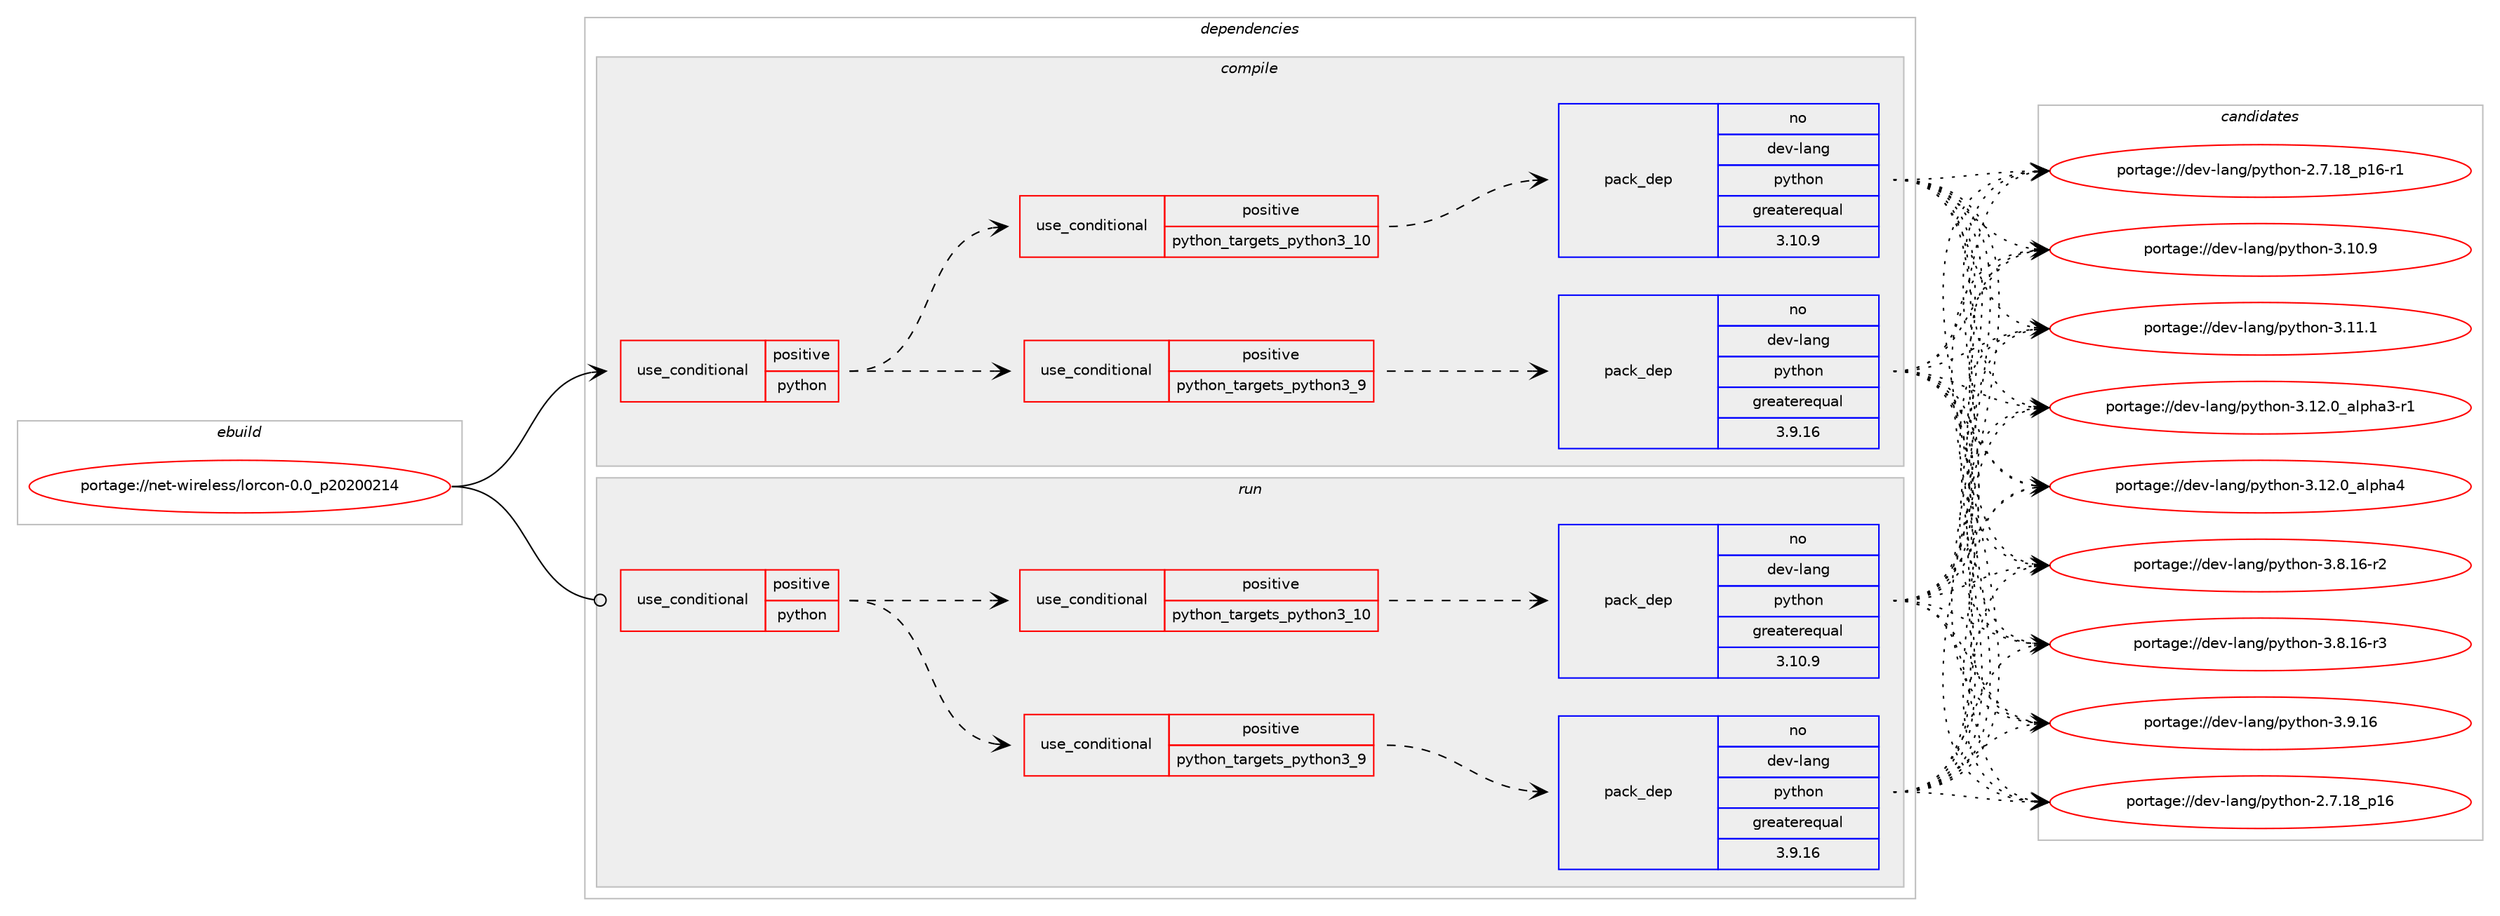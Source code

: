 digraph prolog {

# *************
# Graph options
# *************

newrank=true;
concentrate=true;
compound=true;
graph [rankdir=LR,fontname=Helvetica,fontsize=10,ranksep=1.5];#, ranksep=2.5, nodesep=0.2];
edge  [arrowhead=vee];
node  [fontname=Helvetica,fontsize=10];

# **********
# The ebuild
# **********

subgraph cluster_leftcol {
color=gray;
rank=same;
label=<<i>ebuild</i>>;
id [label="portage://net-wireless/lorcon-0.0_p20200214", color=red, width=4, href="../net-wireless/lorcon-0.0_p20200214.svg"];
}

# ****************
# The dependencies
# ****************

subgraph cluster_midcol {
color=gray;
label=<<i>dependencies</i>>;
subgraph cluster_compile {
fillcolor="#eeeeee";
style=filled;
label=<<i>compile</i>>;
subgraph cond939 {
dependency1548 [label=<<TABLE BORDER="0" CELLBORDER="1" CELLSPACING="0" CELLPADDING="4"><TR><TD ROWSPAN="3" CELLPADDING="10">use_conditional</TD></TR><TR><TD>positive</TD></TR><TR><TD>python</TD></TR></TABLE>>, shape=none, color=red];
subgraph cond940 {
dependency1549 [label=<<TABLE BORDER="0" CELLBORDER="1" CELLSPACING="0" CELLPADDING="4"><TR><TD ROWSPAN="3" CELLPADDING="10">use_conditional</TD></TR><TR><TD>positive</TD></TR><TR><TD>python_targets_python3_9</TD></TR></TABLE>>, shape=none, color=red];
subgraph pack578 {
dependency1550 [label=<<TABLE BORDER="0" CELLBORDER="1" CELLSPACING="0" CELLPADDING="4" WIDTH="220"><TR><TD ROWSPAN="6" CELLPADDING="30">pack_dep</TD></TR><TR><TD WIDTH="110">no</TD></TR><TR><TD>dev-lang</TD></TR><TR><TD>python</TD></TR><TR><TD>greaterequal</TD></TR><TR><TD>3.9.16</TD></TR></TABLE>>, shape=none, color=blue];
}
dependency1549:e -> dependency1550:w [weight=20,style="dashed",arrowhead="vee"];
}
dependency1548:e -> dependency1549:w [weight=20,style="dashed",arrowhead="vee"];
subgraph cond941 {
dependency1551 [label=<<TABLE BORDER="0" CELLBORDER="1" CELLSPACING="0" CELLPADDING="4"><TR><TD ROWSPAN="3" CELLPADDING="10">use_conditional</TD></TR><TR><TD>positive</TD></TR><TR><TD>python_targets_python3_10</TD></TR></TABLE>>, shape=none, color=red];
subgraph pack579 {
dependency1552 [label=<<TABLE BORDER="0" CELLBORDER="1" CELLSPACING="0" CELLPADDING="4" WIDTH="220"><TR><TD ROWSPAN="6" CELLPADDING="30">pack_dep</TD></TR><TR><TD WIDTH="110">no</TD></TR><TR><TD>dev-lang</TD></TR><TR><TD>python</TD></TR><TR><TD>greaterequal</TD></TR><TR><TD>3.10.9</TD></TR></TABLE>>, shape=none, color=blue];
}
dependency1551:e -> dependency1552:w [weight=20,style="dashed",arrowhead="vee"];
}
dependency1548:e -> dependency1551:w [weight=20,style="dashed",arrowhead="vee"];
}
id:e -> dependency1548:w [weight=20,style="solid",arrowhead="vee"];
# *** BEGIN UNKNOWN DEPENDENCY TYPE (TODO) ***
# id -> package_dependency(portage://net-wireless/lorcon-0.0_p20200214,install,no,dev-libs,libnl,none,[,,],[slot(3),equal],[])
# *** END UNKNOWN DEPENDENCY TYPE (TODO) ***

# *** BEGIN UNKNOWN DEPENDENCY TYPE (TODO) ***
# id -> package_dependency(portage://net-wireless/lorcon-0.0_p20200214,install,no,net-libs,libpcap,none,[,,],[],[])
# *** END UNKNOWN DEPENDENCY TYPE (TODO) ***

}
subgraph cluster_compileandrun {
fillcolor="#eeeeee";
style=filled;
label=<<i>compile and run</i>>;
}
subgraph cluster_run {
fillcolor="#eeeeee";
style=filled;
label=<<i>run</i>>;
subgraph cond942 {
dependency1553 [label=<<TABLE BORDER="0" CELLBORDER="1" CELLSPACING="0" CELLPADDING="4"><TR><TD ROWSPAN="3" CELLPADDING="10">use_conditional</TD></TR><TR><TD>positive</TD></TR><TR><TD>python</TD></TR></TABLE>>, shape=none, color=red];
subgraph cond943 {
dependency1554 [label=<<TABLE BORDER="0" CELLBORDER="1" CELLSPACING="0" CELLPADDING="4"><TR><TD ROWSPAN="3" CELLPADDING="10">use_conditional</TD></TR><TR><TD>positive</TD></TR><TR><TD>python_targets_python3_9</TD></TR></TABLE>>, shape=none, color=red];
subgraph pack580 {
dependency1555 [label=<<TABLE BORDER="0" CELLBORDER="1" CELLSPACING="0" CELLPADDING="4" WIDTH="220"><TR><TD ROWSPAN="6" CELLPADDING="30">pack_dep</TD></TR><TR><TD WIDTH="110">no</TD></TR><TR><TD>dev-lang</TD></TR><TR><TD>python</TD></TR><TR><TD>greaterequal</TD></TR><TR><TD>3.9.16</TD></TR></TABLE>>, shape=none, color=blue];
}
dependency1554:e -> dependency1555:w [weight=20,style="dashed",arrowhead="vee"];
}
dependency1553:e -> dependency1554:w [weight=20,style="dashed",arrowhead="vee"];
subgraph cond944 {
dependency1556 [label=<<TABLE BORDER="0" CELLBORDER="1" CELLSPACING="0" CELLPADDING="4"><TR><TD ROWSPAN="3" CELLPADDING="10">use_conditional</TD></TR><TR><TD>positive</TD></TR><TR><TD>python_targets_python3_10</TD></TR></TABLE>>, shape=none, color=red];
subgraph pack581 {
dependency1557 [label=<<TABLE BORDER="0" CELLBORDER="1" CELLSPACING="0" CELLPADDING="4" WIDTH="220"><TR><TD ROWSPAN="6" CELLPADDING="30">pack_dep</TD></TR><TR><TD WIDTH="110">no</TD></TR><TR><TD>dev-lang</TD></TR><TR><TD>python</TD></TR><TR><TD>greaterequal</TD></TR><TR><TD>3.10.9</TD></TR></TABLE>>, shape=none, color=blue];
}
dependency1556:e -> dependency1557:w [weight=20,style="dashed",arrowhead="vee"];
}
dependency1553:e -> dependency1556:w [weight=20,style="dashed",arrowhead="vee"];
}
id:e -> dependency1553:w [weight=20,style="solid",arrowhead="odot"];
# *** BEGIN UNKNOWN DEPENDENCY TYPE (TODO) ***
# id -> package_dependency(portage://net-wireless/lorcon-0.0_p20200214,run,no,dev-libs,libnl,none,[,,],[slot(3),equal],[])
# *** END UNKNOWN DEPENDENCY TYPE (TODO) ***

# *** BEGIN UNKNOWN DEPENDENCY TYPE (TODO) ***
# id -> package_dependency(portage://net-wireless/lorcon-0.0_p20200214,run,no,net-libs,libpcap,none,[,,],[],[])
# *** END UNKNOWN DEPENDENCY TYPE (TODO) ***

}
}

# **************
# The candidates
# **************

subgraph cluster_choices {
rank=same;
color=gray;
label=<<i>candidates</i>>;

subgraph choice578 {
color=black;
nodesep=1;
choice10010111845108971101034711212111610411111045504655464956951124954 [label="portage://dev-lang/python-2.7.18_p16", color=red, width=4,href="../dev-lang/python-2.7.18_p16.svg"];
choice100101118451089711010347112121116104111110455046554649569511249544511449 [label="portage://dev-lang/python-2.7.18_p16-r1", color=red, width=4,href="../dev-lang/python-2.7.18_p16-r1.svg"];
choice10010111845108971101034711212111610411111045514649484657 [label="portage://dev-lang/python-3.10.9", color=red, width=4,href="../dev-lang/python-3.10.9.svg"];
choice10010111845108971101034711212111610411111045514649494649 [label="portage://dev-lang/python-3.11.1", color=red, width=4,href="../dev-lang/python-3.11.1.svg"];
choice10010111845108971101034711212111610411111045514649504648959710811210497514511449 [label="portage://dev-lang/python-3.12.0_alpha3-r1", color=red, width=4,href="../dev-lang/python-3.12.0_alpha3-r1.svg"];
choice1001011184510897110103471121211161041111104551464950464895971081121049752 [label="portage://dev-lang/python-3.12.0_alpha4", color=red, width=4,href="../dev-lang/python-3.12.0_alpha4.svg"];
choice100101118451089711010347112121116104111110455146564649544511450 [label="portage://dev-lang/python-3.8.16-r2", color=red, width=4,href="../dev-lang/python-3.8.16-r2.svg"];
choice100101118451089711010347112121116104111110455146564649544511451 [label="portage://dev-lang/python-3.8.16-r3", color=red, width=4,href="../dev-lang/python-3.8.16-r3.svg"];
choice10010111845108971101034711212111610411111045514657464954 [label="portage://dev-lang/python-3.9.16", color=red, width=4,href="../dev-lang/python-3.9.16.svg"];
dependency1550:e -> choice10010111845108971101034711212111610411111045504655464956951124954:w [style=dotted,weight="100"];
dependency1550:e -> choice100101118451089711010347112121116104111110455046554649569511249544511449:w [style=dotted,weight="100"];
dependency1550:e -> choice10010111845108971101034711212111610411111045514649484657:w [style=dotted,weight="100"];
dependency1550:e -> choice10010111845108971101034711212111610411111045514649494649:w [style=dotted,weight="100"];
dependency1550:e -> choice10010111845108971101034711212111610411111045514649504648959710811210497514511449:w [style=dotted,weight="100"];
dependency1550:e -> choice1001011184510897110103471121211161041111104551464950464895971081121049752:w [style=dotted,weight="100"];
dependency1550:e -> choice100101118451089711010347112121116104111110455146564649544511450:w [style=dotted,weight="100"];
dependency1550:e -> choice100101118451089711010347112121116104111110455146564649544511451:w [style=dotted,weight="100"];
dependency1550:e -> choice10010111845108971101034711212111610411111045514657464954:w [style=dotted,weight="100"];
}
subgraph choice579 {
color=black;
nodesep=1;
choice10010111845108971101034711212111610411111045504655464956951124954 [label="portage://dev-lang/python-2.7.18_p16", color=red, width=4,href="../dev-lang/python-2.7.18_p16.svg"];
choice100101118451089711010347112121116104111110455046554649569511249544511449 [label="portage://dev-lang/python-2.7.18_p16-r1", color=red, width=4,href="../dev-lang/python-2.7.18_p16-r1.svg"];
choice10010111845108971101034711212111610411111045514649484657 [label="portage://dev-lang/python-3.10.9", color=red, width=4,href="../dev-lang/python-3.10.9.svg"];
choice10010111845108971101034711212111610411111045514649494649 [label="portage://dev-lang/python-3.11.1", color=red, width=4,href="../dev-lang/python-3.11.1.svg"];
choice10010111845108971101034711212111610411111045514649504648959710811210497514511449 [label="portage://dev-lang/python-3.12.0_alpha3-r1", color=red, width=4,href="../dev-lang/python-3.12.0_alpha3-r1.svg"];
choice1001011184510897110103471121211161041111104551464950464895971081121049752 [label="portage://dev-lang/python-3.12.0_alpha4", color=red, width=4,href="../dev-lang/python-3.12.0_alpha4.svg"];
choice100101118451089711010347112121116104111110455146564649544511450 [label="portage://dev-lang/python-3.8.16-r2", color=red, width=4,href="../dev-lang/python-3.8.16-r2.svg"];
choice100101118451089711010347112121116104111110455146564649544511451 [label="portage://dev-lang/python-3.8.16-r3", color=red, width=4,href="../dev-lang/python-3.8.16-r3.svg"];
choice10010111845108971101034711212111610411111045514657464954 [label="portage://dev-lang/python-3.9.16", color=red, width=4,href="../dev-lang/python-3.9.16.svg"];
dependency1552:e -> choice10010111845108971101034711212111610411111045504655464956951124954:w [style=dotted,weight="100"];
dependency1552:e -> choice100101118451089711010347112121116104111110455046554649569511249544511449:w [style=dotted,weight="100"];
dependency1552:e -> choice10010111845108971101034711212111610411111045514649484657:w [style=dotted,weight="100"];
dependency1552:e -> choice10010111845108971101034711212111610411111045514649494649:w [style=dotted,weight="100"];
dependency1552:e -> choice10010111845108971101034711212111610411111045514649504648959710811210497514511449:w [style=dotted,weight="100"];
dependency1552:e -> choice1001011184510897110103471121211161041111104551464950464895971081121049752:w [style=dotted,weight="100"];
dependency1552:e -> choice100101118451089711010347112121116104111110455146564649544511450:w [style=dotted,weight="100"];
dependency1552:e -> choice100101118451089711010347112121116104111110455146564649544511451:w [style=dotted,weight="100"];
dependency1552:e -> choice10010111845108971101034711212111610411111045514657464954:w [style=dotted,weight="100"];
}
subgraph choice580 {
color=black;
nodesep=1;
choice10010111845108971101034711212111610411111045504655464956951124954 [label="portage://dev-lang/python-2.7.18_p16", color=red, width=4,href="../dev-lang/python-2.7.18_p16.svg"];
choice100101118451089711010347112121116104111110455046554649569511249544511449 [label="portage://dev-lang/python-2.7.18_p16-r1", color=red, width=4,href="../dev-lang/python-2.7.18_p16-r1.svg"];
choice10010111845108971101034711212111610411111045514649484657 [label="portage://dev-lang/python-3.10.9", color=red, width=4,href="../dev-lang/python-3.10.9.svg"];
choice10010111845108971101034711212111610411111045514649494649 [label="portage://dev-lang/python-3.11.1", color=red, width=4,href="../dev-lang/python-3.11.1.svg"];
choice10010111845108971101034711212111610411111045514649504648959710811210497514511449 [label="portage://dev-lang/python-3.12.0_alpha3-r1", color=red, width=4,href="../dev-lang/python-3.12.0_alpha3-r1.svg"];
choice1001011184510897110103471121211161041111104551464950464895971081121049752 [label="portage://dev-lang/python-3.12.0_alpha4", color=red, width=4,href="../dev-lang/python-3.12.0_alpha4.svg"];
choice100101118451089711010347112121116104111110455146564649544511450 [label="portage://dev-lang/python-3.8.16-r2", color=red, width=4,href="../dev-lang/python-3.8.16-r2.svg"];
choice100101118451089711010347112121116104111110455146564649544511451 [label="portage://dev-lang/python-3.8.16-r3", color=red, width=4,href="../dev-lang/python-3.8.16-r3.svg"];
choice10010111845108971101034711212111610411111045514657464954 [label="portage://dev-lang/python-3.9.16", color=red, width=4,href="../dev-lang/python-3.9.16.svg"];
dependency1555:e -> choice10010111845108971101034711212111610411111045504655464956951124954:w [style=dotted,weight="100"];
dependency1555:e -> choice100101118451089711010347112121116104111110455046554649569511249544511449:w [style=dotted,weight="100"];
dependency1555:e -> choice10010111845108971101034711212111610411111045514649484657:w [style=dotted,weight="100"];
dependency1555:e -> choice10010111845108971101034711212111610411111045514649494649:w [style=dotted,weight="100"];
dependency1555:e -> choice10010111845108971101034711212111610411111045514649504648959710811210497514511449:w [style=dotted,weight="100"];
dependency1555:e -> choice1001011184510897110103471121211161041111104551464950464895971081121049752:w [style=dotted,weight="100"];
dependency1555:e -> choice100101118451089711010347112121116104111110455146564649544511450:w [style=dotted,weight="100"];
dependency1555:e -> choice100101118451089711010347112121116104111110455146564649544511451:w [style=dotted,weight="100"];
dependency1555:e -> choice10010111845108971101034711212111610411111045514657464954:w [style=dotted,weight="100"];
}
subgraph choice581 {
color=black;
nodesep=1;
choice10010111845108971101034711212111610411111045504655464956951124954 [label="portage://dev-lang/python-2.7.18_p16", color=red, width=4,href="../dev-lang/python-2.7.18_p16.svg"];
choice100101118451089711010347112121116104111110455046554649569511249544511449 [label="portage://dev-lang/python-2.7.18_p16-r1", color=red, width=4,href="../dev-lang/python-2.7.18_p16-r1.svg"];
choice10010111845108971101034711212111610411111045514649484657 [label="portage://dev-lang/python-3.10.9", color=red, width=4,href="../dev-lang/python-3.10.9.svg"];
choice10010111845108971101034711212111610411111045514649494649 [label="portage://dev-lang/python-3.11.1", color=red, width=4,href="../dev-lang/python-3.11.1.svg"];
choice10010111845108971101034711212111610411111045514649504648959710811210497514511449 [label="portage://dev-lang/python-3.12.0_alpha3-r1", color=red, width=4,href="../dev-lang/python-3.12.0_alpha3-r1.svg"];
choice1001011184510897110103471121211161041111104551464950464895971081121049752 [label="portage://dev-lang/python-3.12.0_alpha4", color=red, width=4,href="../dev-lang/python-3.12.0_alpha4.svg"];
choice100101118451089711010347112121116104111110455146564649544511450 [label="portage://dev-lang/python-3.8.16-r2", color=red, width=4,href="../dev-lang/python-3.8.16-r2.svg"];
choice100101118451089711010347112121116104111110455146564649544511451 [label="portage://dev-lang/python-3.8.16-r3", color=red, width=4,href="../dev-lang/python-3.8.16-r3.svg"];
choice10010111845108971101034711212111610411111045514657464954 [label="portage://dev-lang/python-3.9.16", color=red, width=4,href="../dev-lang/python-3.9.16.svg"];
dependency1557:e -> choice10010111845108971101034711212111610411111045504655464956951124954:w [style=dotted,weight="100"];
dependency1557:e -> choice100101118451089711010347112121116104111110455046554649569511249544511449:w [style=dotted,weight="100"];
dependency1557:e -> choice10010111845108971101034711212111610411111045514649484657:w [style=dotted,weight="100"];
dependency1557:e -> choice10010111845108971101034711212111610411111045514649494649:w [style=dotted,weight="100"];
dependency1557:e -> choice10010111845108971101034711212111610411111045514649504648959710811210497514511449:w [style=dotted,weight="100"];
dependency1557:e -> choice1001011184510897110103471121211161041111104551464950464895971081121049752:w [style=dotted,weight="100"];
dependency1557:e -> choice100101118451089711010347112121116104111110455146564649544511450:w [style=dotted,weight="100"];
dependency1557:e -> choice100101118451089711010347112121116104111110455146564649544511451:w [style=dotted,weight="100"];
dependency1557:e -> choice10010111845108971101034711212111610411111045514657464954:w [style=dotted,weight="100"];
}
}

}
